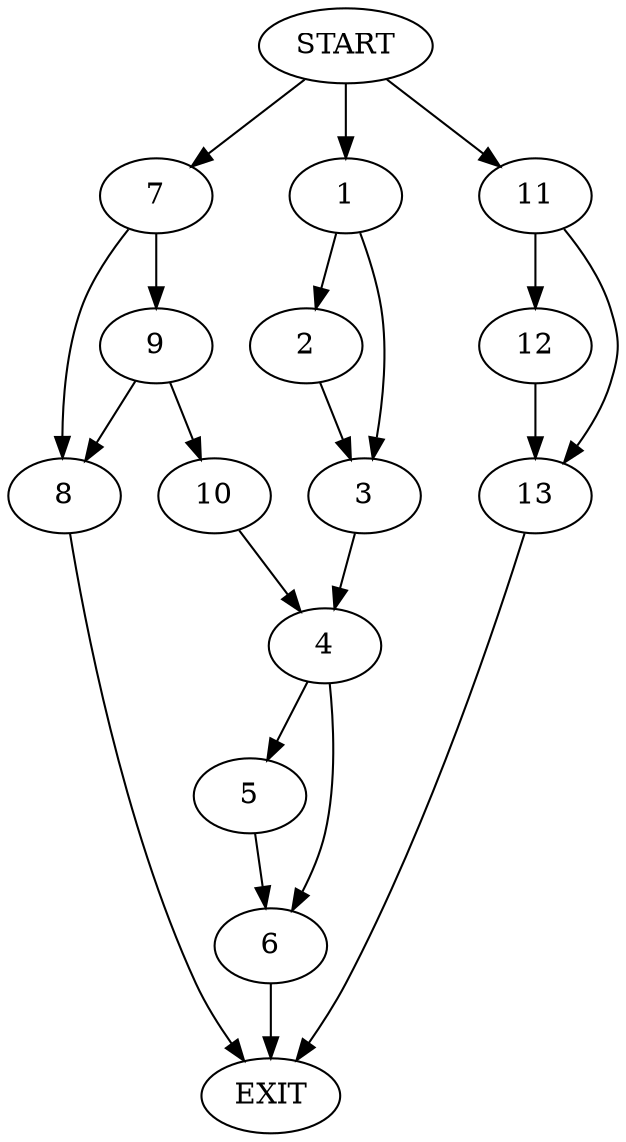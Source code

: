 digraph {
0 [label="START"]
14 [label="EXIT"]
0 -> 1
1 -> 2
1 -> 3
2 -> 3
3 -> 4
4 -> 5
4 -> 6
5 -> 6
6 -> 14
0 -> 7
7 -> 8
7 -> 9
8 -> 14
9 -> 10
9 -> 8
10 -> 4
0 -> 11
11 -> 12
11 -> 13
13 -> 14
12 -> 13
}
